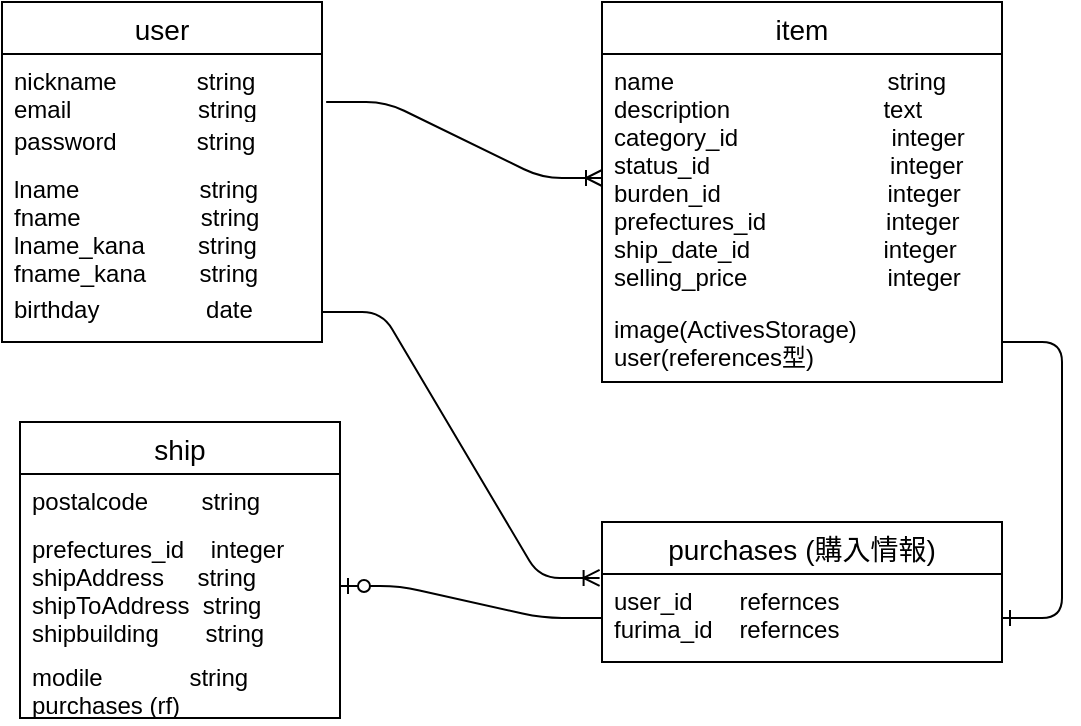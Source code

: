 <mxfile version="13.6.5">
    <diagram id="xsbId_xb1ryBMFE6EcyC" name="ページ2">
        <mxGraphModel dx="577" dy="294" grid="1" gridSize="10" guides="1" tooltips="1" connect="1" arrows="1" fold="1" page="1" pageScale="1" pageWidth="827" pageHeight="1169" math="0" shadow="0">
            <root>
                <mxCell id="T89fuP1yaSdalBrEDwPW-0"/>
                <mxCell id="T89fuP1yaSdalBrEDwPW-1" parent="T89fuP1yaSdalBrEDwPW-0"/>
                <mxCell id="g6z2ksD-qBG4LOKdMQ3X-0" value="user" style="swimlane;fontStyle=0;childLayout=stackLayout;horizontal=1;startSize=26;horizontalStack=0;resizeParent=1;resizeParentMax=0;resizeLast=0;collapsible=1;marginBottom=0;align=center;fontSize=14;" parent="T89fuP1yaSdalBrEDwPW-1" vertex="1">
                    <mxGeometry x="40" y="110" width="160" height="170" as="geometry"/>
                </mxCell>
                <mxCell id="g6z2ksD-qBG4LOKdMQ3X-2" value="nickname            string&#10;email                   string " style="text;strokeColor=none;fillColor=none;spacingLeft=4;spacingRight=4;overflow=hidden;rotatable=0;points=[[0,0.5],[1,0.5]];portConstraint=eastwest;fontSize=12;" parent="g6z2ksD-qBG4LOKdMQ3X-0" vertex="1">
                    <mxGeometry y="26" width="160" height="30" as="geometry"/>
                </mxCell>
                <mxCell id="g6z2ksD-qBG4LOKdMQ3X-3" value="password            string" style="text;strokeColor=none;fillColor=none;spacingLeft=4;spacingRight=4;overflow=hidden;rotatable=0;points=[[0,0.5],[1,0.5]];portConstraint=eastwest;fontSize=12;" parent="g6z2ksD-qBG4LOKdMQ3X-0" vertex="1">
                    <mxGeometry y="56" width="160" height="24" as="geometry"/>
                </mxCell>
                <mxCell id="g6z2ksD-qBG4LOKdMQ3X-8" value="lname                  string&#10;fname                  string&#10;lname_kana        string&#10;fname_kana        string" style="text;strokeColor=none;fillColor=none;spacingLeft=4;spacingRight=4;overflow=hidden;rotatable=0;points=[[0,0.5],[1,0.5]];portConstraint=eastwest;fontSize=12;" parent="g6z2ksD-qBG4LOKdMQ3X-0" vertex="1">
                    <mxGeometry y="80" width="160" height="60" as="geometry"/>
                </mxCell>
                <mxCell id="g6z2ksD-qBG4LOKdMQ3X-9" value="birthday                date" style="text;strokeColor=none;fillColor=none;spacingLeft=4;spacingRight=4;overflow=hidden;rotatable=0;points=[[0,0.5],[1,0.5]];portConstraint=eastwest;fontSize=12;" parent="g6z2ksD-qBG4LOKdMQ3X-0" vertex="1">
                    <mxGeometry y="140" width="160" height="30" as="geometry"/>
                </mxCell>
                <mxCell id="g6z2ksD-qBG4LOKdMQ3X-23" value="" style="edgeStyle=entityRelationEdgeStyle;fontSize=12;html=1;endArrow=ERoneToMany;exitX=1.013;exitY=0.8;exitDx=0;exitDy=0;exitPerimeter=0;" parent="T89fuP1yaSdalBrEDwPW-1" source="g6z2ksD-qBG4LOKdMQ3X-2" target="g6z2ksD-qBG4LOKdMQ3X-12" edge="1">
                    <mxGeometry width="100" height="100" relative="1" as="geometry">
                        <mxPoint x="200" y="250" as="sourcePoint"/>
                        <mxPoint x="300" y="150" as="targetPoint"/>
                    </mxGeometry>
                </mxCell>
                <mxCell id="g6z2ksD-qBG4LOKdMQ3X-24" value="" style="edgeStyle=entityRelationEdgeStyle;fontSize=12;html=1;endArrow=ERoneToMany;entryX=-0.006;entryY=0.045;entryDx=0;entryDy=0;entryPerimeter=0;" parent="T89fuP1yaSdalBrEDwPW-1" source="g6z2ksD-qBG4LOKdMQ3X-9" target="2" edge="1">
                    <mxGeometry width="100" height="100" relative="1" as="geometry">
                        <mxPoint x="80" y="380" as="sourcePoint"/>
                        <mxPoint x="180" y="280" as="targetPoint"/>
                    </mxGeometry>
                </mxCell>
                <mxCell id="g6z2ksD-qBG4LOKdMQ3X-10" value="item" style="swimlane;fontStyle=0;childLayout=stackLayout;horizontal=1;startSize=26;horizontalStack=0;resizeParent=1;resizeParentMax=0;resizeLast=0;collapsible=1;marginBottom=0;align=center;fontSize=14;" parent="T89fuP1yaSdalBrEDwPW-1" vertex="1">
                    <mxGeometry x="340" y="110" width="200" height="190" as="geometry"/>
                </mxCell>
                <mxCell id="g6z2ksD-qBG4LOKdMQ3X-12" value="name                                string&#10;description                       text&#10;category_id                       integer&#10;status_id                           integer&#10;burden_id                         integer&#10;prefectures_id                  integer&#10;ship_date_id                    integer                          &#10;selling_price                     integer" style="text;strokeColor=none;fillColor=none;spacingLeft=4;spacingRight=4;overflow=hidden;rotatable=0;points=[[0,0.5],[1,0.5]];portConstraint=eastwest;fontSize=12;" parent="g6z2ksD-qBG4LOKdMQ3X-10" vertex="1">
                    <mxGeometry y="26" width="200" height="124" as="geometry"/>
                </mxCell>
                <mxCell id="g6z2ksD-qBG4LOKdMQ3X-26" value="image(ActivesStorage)&#10;user(references型)" style="text;strokeColor=none;fillColor=none;spacingLeft=4;spacingRight=4;overflow=hidden;rotatable=0;points=[[0,0.5],[1,0.5]];portConstraint=eastwest;fontSize=12;" parent="g6z2ksD-qBG4LOKdMQ3X-10" vertex="1">
                    <mxGeometry y="150" width="200" height="40" as="geometry"/>
                </mxCell>
                <mxCell id="7" value="" style="edgeStyle=entityRelationEdgeStyle;fontSize=12;html=1;endArrow=ERzeroToOne;endFill=1;" parent="T89fuP1yaSdalBrEDwPW-1" source="2" target="g6z2ksD-qBG4LOKdMQ3X-16" edge="1">
                    <mxGeometry width="100" height="100" relative="1" as="geometry">
                        <mxPoint x="310" y="550" as="sourcePoint"/>
                        <mxPoint x="410" y="450" as="targetPoint"/>
                    </mxGeometry>
                </mxCell>
                <mxCell id="g6z2ksD-qBG4LOKdMQ3X-14" value="ship" style="swimlane;fontStyle=0;childLayout=stackLayout;horizontal=1;startSize=26;horizontalStack=0;resizeParent=1;resizeParentMax=0;resizeLast=0;collapsible=1;marginBottom=0;align=center;fontSize=14;" parent="T89fuP1yaSdalBrEDwPW-1" vertex="1">
                    <mxGeometry x="49" y="320" width="160" height="148" as="geometry"/>
                </mxCell>
                <mxCell id="g6z2ksD-qBG4LOKdMQ3X-15" value="postalcode        string　&#10;" style="text;strokeColor=none;fillColor=none;spacingLeft=4;spacingRight=4;overflow=hidden;rotatable=0;points=[[0,0.5],[1,0.5]];portConstraint=eastwest;fontSize=12;" parent="g6z2ksD-qBG4LOKdMQ3X-14" vertex="1">
                    <mxGeometry y="26" width="160" height="24" as="geometry"/>
                </mxCell>
                <mxCell id="g6z2ksD-qBG4LOKdMQ3X-16" value="prefectures_id    integer &#10;shipAddress     string    &#10;shipToAddress  string  &#10;shipbuilding       string  " style="text;strokeColor=none;fillColor=none;spacingLeft=4;spacingRight=4;overflow=hidden;rotatable=0;points=[[0,0.5],[1,0.5]];portConstraint=eastwest;fontSize=12;" parent="g6z2ksD-qBG4LOKdMQ3X-14" vertex="1">
                    <mxGeometry y="50" width="160" height="64" as="geometry"/>
                </mxCell>
                <mxCell id="g6z2ksD-qBG4LOKdMQ3X-17" value="modile             string  &#10;purchases (rf)" style="text;strokeColor=none;fillColor=none;spacingLeft=4;spacingRight=4;overflow=hidden;rotatable=0;points=[[0,0.5],[1,0.5]];portConstraint=eastwest;fontSize=12;" parent="g6z2ksD-qBG4LOKdMQ3X-14" vertex="1">
                    <mxGeometry y="114" width="160" height="34" as="geometry"/>
                </mxCell>
                <mxCell id="1" value="purchases (購入情報)" style="swimlane;fontStyle=0;childLayout=stackLayout;horizontal=1;startSize=26;horizontalStack=0;resizeParent=1;resizeParentMax=0;resizeLast=0;collapsible=1;marginBottom=0;align=center;fontSize=14;" parent="T89fuP1yaSdalBrEDwPW-1" vertex="1">
                    <mxGeometry x="340" y="370" width="200" height="70" as="geometry"/>
                </mxCell>
                <mxCell id="2" value="user_id       refernces               &#10;furima_id    refernces" style="text;strokeColor=none;fillColor=none;spacingLeft=4;spacingRight=4;overflow=hidden;rotatable=0;points=[[0,0.5],[1,0.5]];portConstraint=eastwest;fontSize=12;" parent="1" vertex="1">
                    <mxGeometry y="26" width="200" height="44" as="geometry"/>
                </mxCell>
                <mxCell id="8" value="" style="edgeStyle=entityRelationEdgeStyle;fontSize=12;html=1;endArrow=ERone;endFill=1;" edge="1" parent="T89fuP1yaSdalBrEDwPW-1" source="g6z2ksD-qBG4LOKdMQ3X-26" target="2">
                    <mxGeometry width="100" height="100" relative="1" as="geometry">
                        <mxPoint x="240" y="340" as="sourcePoint"/>
                        <mxPoint x="340" y="240" as="targetPoint"/>
                    </mxGeometry>
                </mxCell>
            </root>
        </mxGraphModel>
    </diagram>
</mxfile>